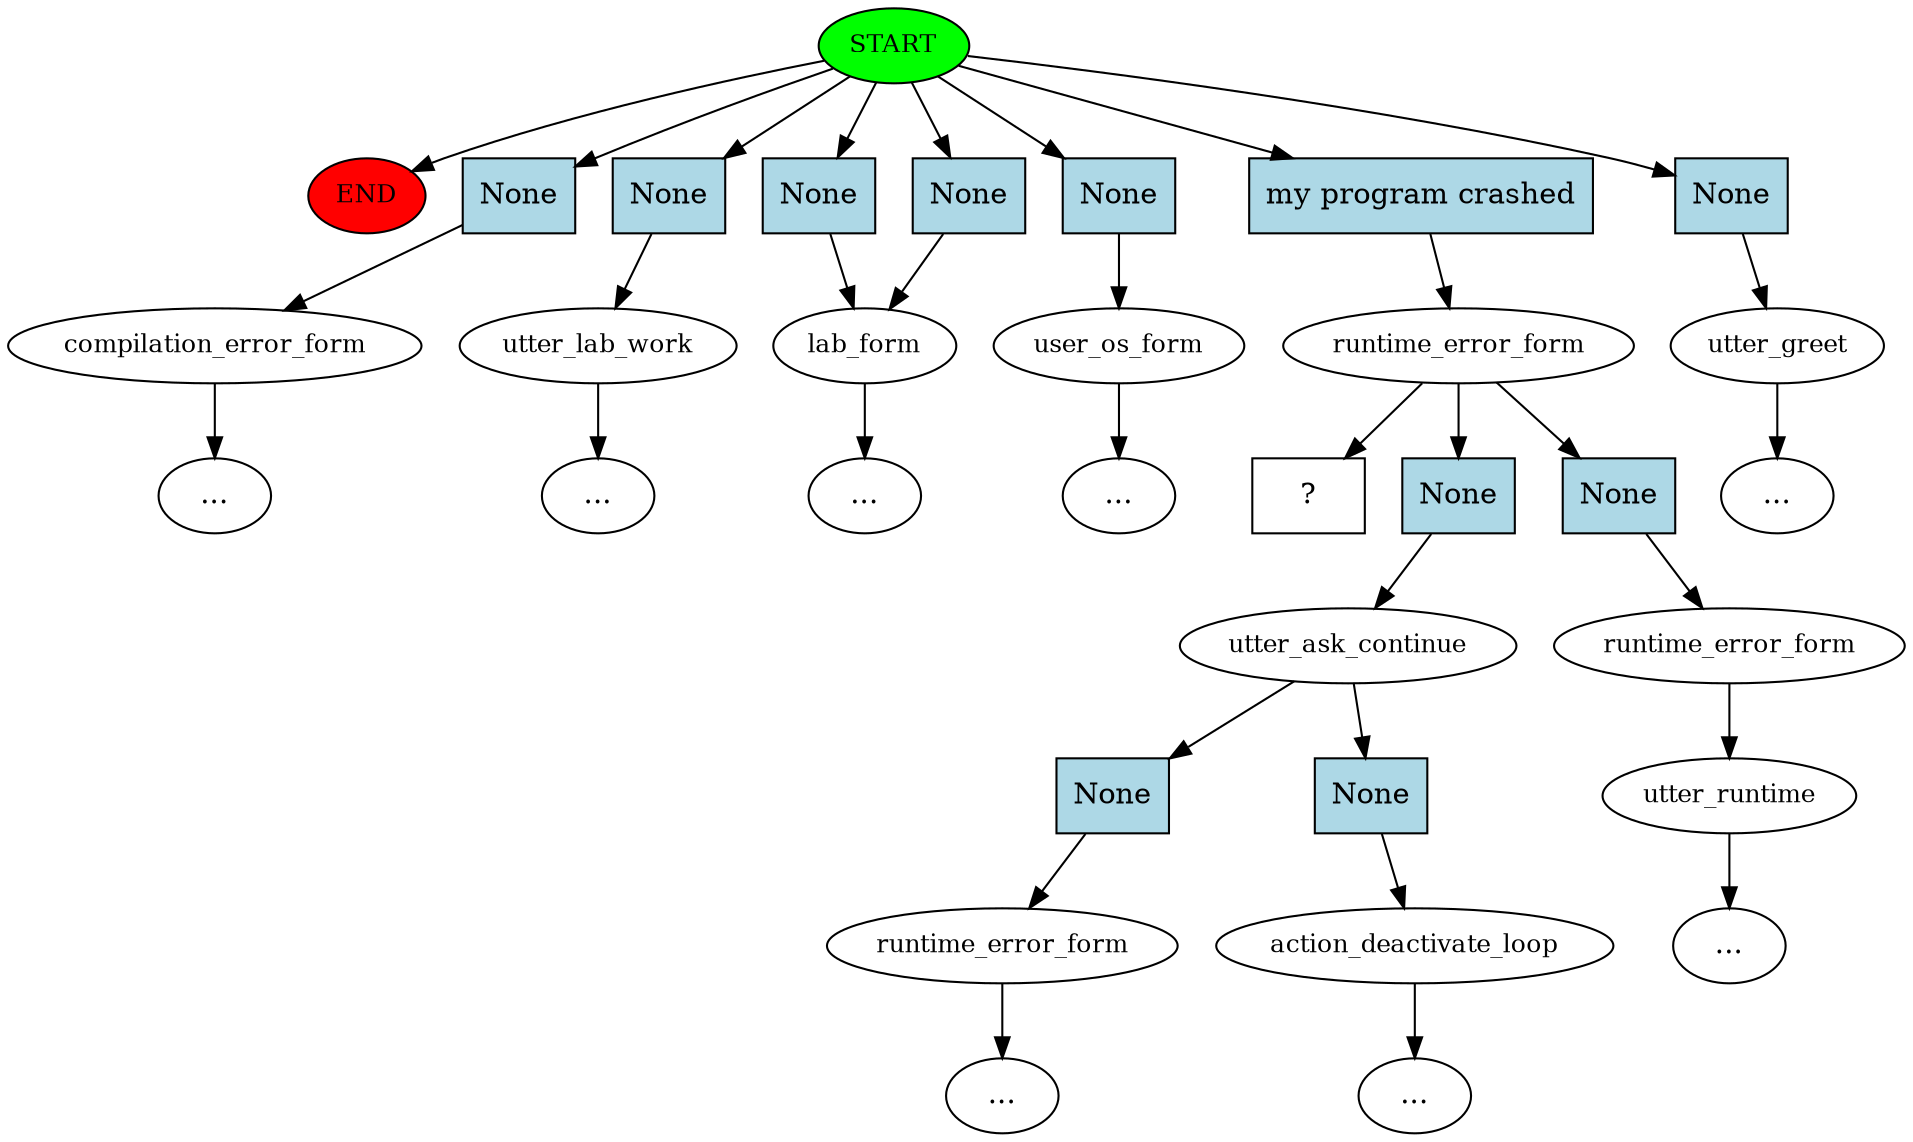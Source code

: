 digraph  {
0 [class="start active", fillcolor=green, fontsize=12, label=START, style=filled];
"-1" [class=end, fillcolor=red, fontsize=12, label=END, style=filled];
1 [class="", fontsize=12, label=compilation_error_form];
4 [class="", fontsize=12, label=utter_lab_work];
5 [class="", fontsize=12, label=lab_form];
7 [class="", fontsize=12, label=user_os_form];
"-11" [class=ellipsis, label="..."];
11 [class=active, fontsize=12, label=runtime_error_form];
12 [class="", fontsize=12, label=utter_ask_continue];
13 [class="", fontsize=12, label=runtime_error_form];
"-13" [class=ellipsis, label="..."];
16 [class="", fontsize=12, label=action_deactivate_loop];
"-14" [class=ellipsis, label="..."];
18 [class="", fontsize=12, label=runtime_error_form];
19 [class="", fontsize=12, label=utter_runtime];
"-15" [class=ellipsis, label="..."];
"-16" [class=ellipsis, label="..."];
"-17" [class=ellipsis, label="..."];
22 [class="", fontsize=12, label=utter_greet];
"-19" [class=ellipsis, label="..."];
"-20" [class=ellipsis, label="..."];
26 [class="intent dashed active", label="  ?  ", shape=rect];
27 [class=intent, fillcolor=lightblue, label=None, shape=rect, style=filled];
28 [class=intent, fillcolor=lightblue, label=None, shape=rect, style=filled];
29 [class=intent, fillcolor=lightblue, label=None, shape=rect, style=filled];
30 [class=intent, fillcolor=lightblue, label=None, shape=rect, style=filled];
31 [class=intent, fillcolor=lightblue, label=None, shape=rect, style=filled];
32 [class="intent active", fillcolor=lightblue, label="my program crashed", shape=rect, style=filled];
33 [class=intent, fillcolor=lightblue, label=None, shape=rect, style=filled];
34 [class=intent, fillcolor=lightblue, label=None, shape=rect, style=filled];
35 [class=intent, fillcolor=lightblue, label=None, shape=rect, style=filled];
36 [class=intent, fillcolor=lightblue, label=None, shape=rect, style=filled];
37 [class=intent, fillcolor=lightblue, label=None, shape=rect, style=filled];
0 -> "-1"  [class="", key=NONE, label=""];
0 -> 27  [class="", key=0];
0 -> 28  [class="", key=0];
0 -> 29  [class="", key=0];
0 -> 30  [class="", key=0];
0 -> 31  [class="", key=0];
0 -> 32  [class=active, key=0];
0 -> 33  [class="", key=0];
1 -> "-19"  [class="", key=NONE, label=""];
4 -> "-17"  [class="", key=NONE, label=""];
5 -> "-16"  [class="", key=NONE, label=""];
7 -> "-11"  [class="", key=NONE, label=""];
11 -> 26  [class=active, key=NONE, label=""];
11 -> 34  [class="", key=0];
11 -> 35  [class="", key=0];
12 -> 36  [class="", key=0];
12 -> 37  [class="", key=0];
13 -> "-13"  [class="", key=NONE, label=""];
16 -> "-14"  [class="", key=NONE, label=""];
18 -> 19  [class="", key=NONE, label=""];
19 -> "-15"  [class="", key=NONE, label=""];
22 -> "-20"  [class="", key=NONE, label=""];
27 -> 1  [class="", key=0];
28 -> 4  [class="", key=0];
29 -> 5  [class="", key=0];
30 -> 5  [class="", key=0];
31 -> 7  [class="", key=0];
32 -> 11  [class=active, key=0];
33 -> 22  [class="", key=0];
34 -> 12  [class="", key=0];
35 -> 18  [class="", key=0];
36 -> 13  [class="", key=0];
37 -> 16  [class="", key=0];
}
